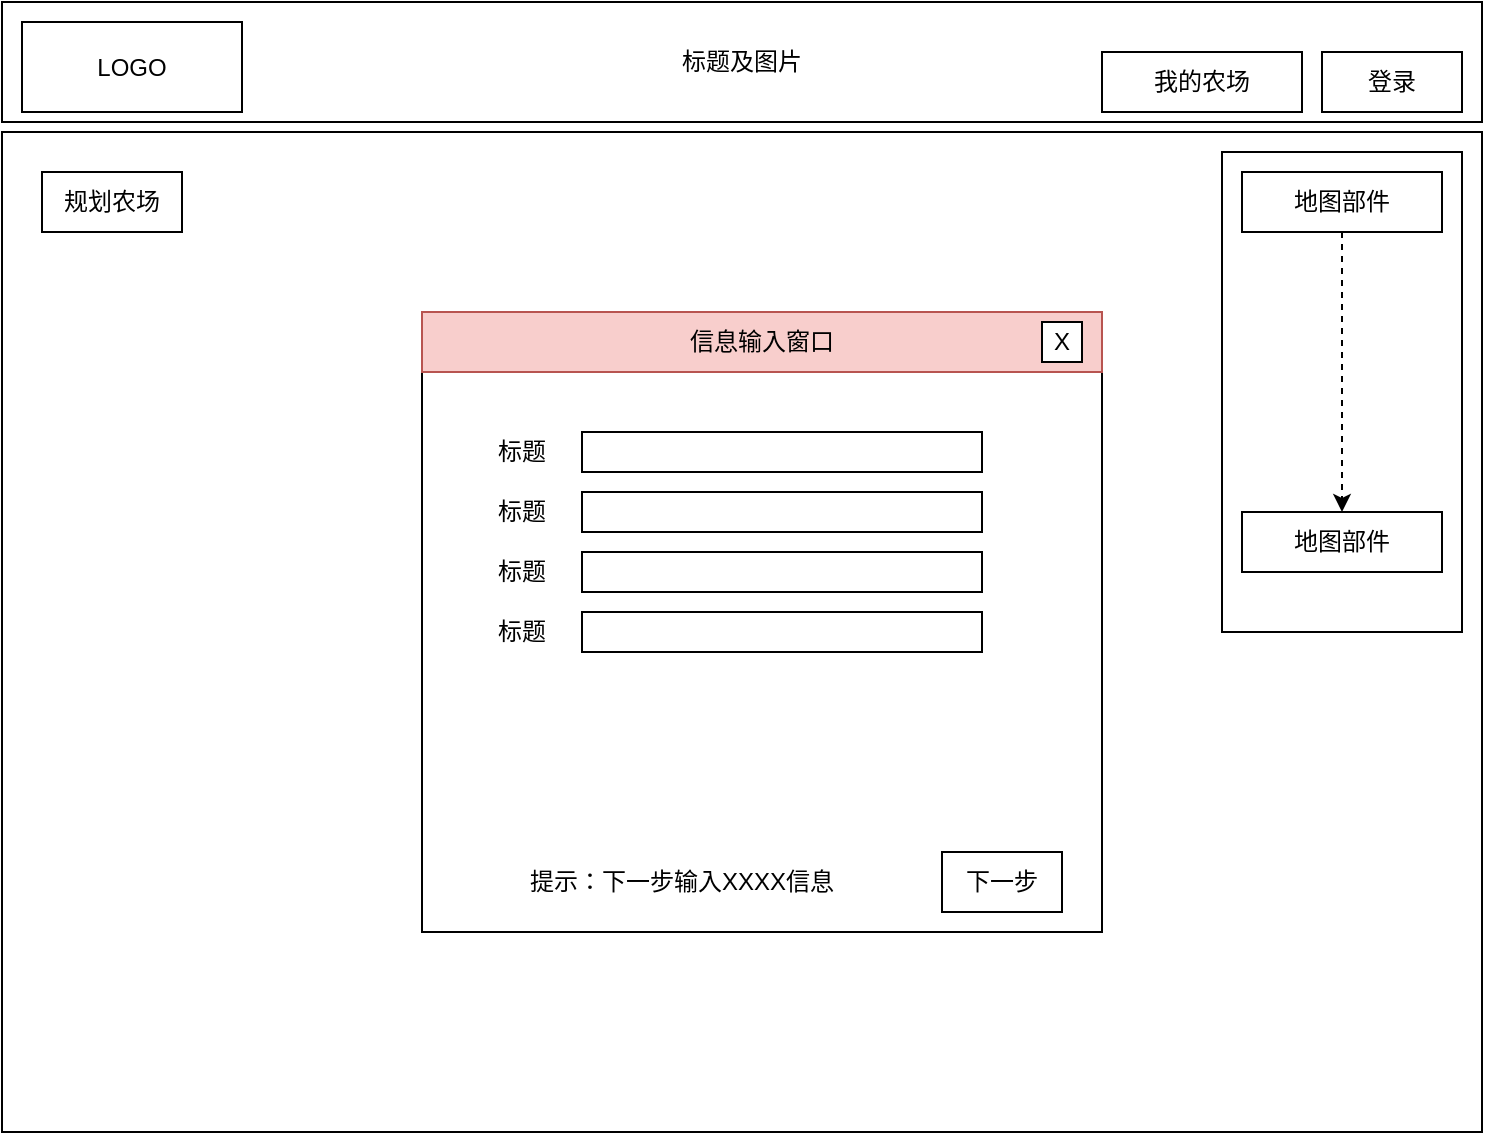 <mxfile version="10.6.7" type="github"><diagram id="euvuQ64YQRlOfD6urG-Z" name="Ã§Â¬Â¬Ã¤Â¸ÂÃ¤Â¸Âª"><mxGraphModel dx="1394" dy="2196" grid="1" gridSize="10" guides="1" tooltips="1" connect="1" arrows="1" fold="1" page="1" pageScale="1" pageWidth="850" pageHeight="1400" math="0" shadow="0"><root><mxCell id="0"/><mxCell id="1" parent="0"/><mxCell id="ufuv4vp76x21AXAbrVUj-1" value="地图" style="rounded=0;whiteSpace=wrap;html=1;" parent="1" vertex="1"><mxGeometry x="50" y="60" width="740" height="500" as="geometry"/></mxCell><mxCell id="ufuv4vp76x21AXAbrVUj-3" value="规划农场" style="rounded=0;whiteSpace=wrap;html=1;" parent="1" vertex="1"><mxGeometry x="70" y="80" width="70" height="30" as="geometry"/></mxCell><mxCell id="SXyBRhbtzxjb7w51Fomy-1" value="" style="group" parent="1" vertex="1" connectable="0"><mxGeometry x="50" y="-5" width="740" height="60" as="geometry"/></mxCell><mxCell id="ufuv4vp76x21AXAbrVUj-4" value="标题及图片" style="rounded=0;whiteSpace=wrap;html=1;" parent="SXyBRhbtzxjb7w51Fomy-1" vertex="1"><mxGeometry width="740" height="60" as="geometry"/></mxCell><mxCell id="ufuv4vp76x21AXAbrVUj-2" value="登录" style="rounded=0;whiteSpace=wrap;html=1;" parent="SXyBRhbtzxjb7w51Fomy-1" vertex="1"><mxGeometry x="660" y="25" width="70" height="30" as="geometry"/></mxCell><mxCell id="ufuv4vp76x21AXAbrVUj-5" value="LOGO" style="rounded=0;whiteSpace=wrap;html=1;" parent="SXyBRhbtzxjb7w51Fomy-1" vertex="1"><mxGeometry x="10" y="10" width="110" height="45" as="geometry"/></mxCell><mxCell id="olaKWCaBErf9prUHzePj-9" value="我的农场" style="rounded=0;whiteSpace=wrap;html=1;" parent="SXyBRhbtzxjb7w51Fomy-1" vertex="1"><mxGeometry x="550" y="25" width="100" height="30" as="geometry"/></mxCell><mxCell id="olaKWCaBErf9prUHzePj-1" value="" style="rounded=0;whiteSpace=wrap;html=1;" parent="1" vertex="1"><mxGeometry x="660" y="70" width="120" height="240" as="geometry"/></mxCell><mxCell id="olaKWCaBErf9prUHzePj-4" value="" style="edgeStyle=orthogonalEdgeStyle;rounded=0;orthogonalLoop=1;jettySize=auto;html=1;dashed=1;" parent="1" source="olaKWCaBErf9prUHzePj-2" target="olaKWCaBErf9prUHzePj-3" edge="1"><mxGeometry relative="1" as="geometry"/></mxCell><mxCell id="olaKWCaBErf9prUHzePj-2" value="地图部件" style="rounded=0;whiteSpace=wrap;html=1;" parent="1" vertex="1"><mxGeometry x="670" y="80" width="100" height="30" as="geometry"/></mxCell><mxCell id="olaKWCaBErf9prUHzePj-3" value="地图部件" style="rounded=0;whiteSpace=wrap;html=1;" parent="1" vertex="1"><mxGeometry x="670" y="250" width="100" height="30" as="geometry"/></mxCell><mxCell id="olaKWCaBErf9prUHzePj-5" value="" style="rounded=0;whiteSpace=wrap;html=1;" parent="1" vertex="1"><mxGeometry x="260" y="150" width="340" height="310" as="geometry"/></mxCell><mxCell id="olaKWCaBErf9prUHzePj-6" value="&lt;div style=&quot;text-align: left&quot;&gt;&lt;span&gt;信息输入窗口&lt;/span&gt;&lt;/div&gt;&lt;div style=&quot;text-align: left&quot;&gt;&lt;/div&gt;" style="rounded=0;whiteSpace=wrap;html=1;fillColor=#f8cecc;strokeColor=#b85450;" parent="1" vertex="1"><mxGeometry x="260" y="150" width="340" height="30" as="geometry"/></mxCell><mxCell id="olaKWCaBErf9prUHzePj-7" value="X" style="rounded=0;whiteSpace=wrap;html=1;" parent="1" vertex="1"><mxGeometry x="570" y="155" width="20" height="20" as="geometry"/></mxCell><mxCell id="olaKWCaBErf9prUHzePj-11" value="标题" style="text;html=1;strokeColor=none;fillColor=none;align=center;verticalAlign=middle;whiteSpace=wrap;rounded=0;" parent="1" vertex="1"><mxGeometry x="290" y="210" width="40" height="20" as="geometry"/></mxCell><mxCell id="olaKWCaBErf9prUHzePj-12" value="" style="rounded=0;whiteSpace=wrap;html=1;" parent="1" vertex="1"><mxGeometry x="340" y="210" width="200" height="20" as="geometry"/></mxCell><mxCell id="olaKWCaBErf9prUHzePj-13" value="标题" style="text;html=1;strokeColor=none;fillColor=none;align=center;verticalAlign=middle;whiteSpace=wrap;rounded=0;" parent="1" vertex="1"><mxGeometry x="290" y="240" width="40" height="20" as="geometry"/></mxCell><mxCell id="olaKWCaBErf9prUHzePj-14" value="" style="rounded=0;whiteSpace=wrap;html=1;" parent="1" vertex="1"><mxGeometry x="340" y="240" width="200" height="20" as="geometry"/></mxCell><mxCell id="olaKWCaBErf9prUHzePj-15" value="标题" style="text;html=1;strokeColor=none;fillColor=none;align=center;verticalAlign=middle;whiteSpace=wrap;rounded=0;" parent="1" vertex="1"><mxGeometry x="290" y="270" width="40" height="20" as="geometry"/></mxCell><mxCell id="olaKWCaBErf9prUHzePj-16" value="" style="rounded=0;whiteSpace=wrap;html=1;" parent="1" vertex="1"><mxGeometry x="340" y="270" width="200" height="20" as="geometry"/></mxCell><mxCell id="olaKWCaBErf9prUHzePj-17" value="标题" style="text;html=1;strokeColor=none;fillColor=none;align=center;verticalAlign=middle;whiteSpace=wrap;rounded=0;" parent="1" vertex="1"><mxGeometry x="290" y="300" width="40" height="20" as="geometry"/></mxCell><mxCell id="olaKWCaBErf9prUHzePj-18" value="" style="rounded=0;whiteSpace=wrap;html=1;" parent="1" vertex="1"><mxGeometry x="340" y="300" width="200" height="20" as="geometry"/></mxCell><mxCell id="olaKWCaBErf9prUHzePj-19" value="下一步" style="rounded=0;whiteSpace=wrap;html=1;" parent="1" vertex="1"><mxGeometry x="520" y="420" width="60" height="30" as="geometry"/></mxCell><mxCell id="olaKWCaBErf9prUHzePj-20" value="提示：下一步输入XXXX信息" style="text;html=1;strokeColor=none;fillColor=none;align=center;verticalAlign=middle;whiteSpace=wrap;rounded=0;" parent="1" vertex="1"><mxGeometry x="290" y="425" width="200" height="20" as="geometry"/></mxCell></root></mxGraphModel></diagram><diagram id="QuPyQwf_sgj3JaKca9PY" name="Ã§Â¬Â¬Ã¤ÂºÂÃ©Â¡Âµ"><mxGraphModel dx="1394" dy="2196" grid="1" gridSize="10" guides="1" tooltips="1" connect="1" arrows="1" fold="1" page="1" pageScale="1" pageWidth="850" pageHeight="1400" math="0" shadow="0"><root><mxCell id="W_VPPpdTTdLX5ruFPgIM-0"/><mxCell id="W_VPPpdTTdLX5ruFPgIM-1" parent="W_VPPpdTTdLX5ruFPgIM-0"/><mxCell id="P4OmpR-kM9ADNnHmj9zQ-0" value="" style="group" parent="W_VPPpdTTdLX5ruFPgIM-1" vertex="1" connectable="0"><mxGeometry x="60" y="-1360" width="740" height="60" as="geometry"/></mxCell><mxCell id="P4OmpR-kM9ADNnHmj9zQ-1" value="标题及图片" style="rounded=0;whiteSpace=wrap;html=1;" parent="P4OmpR-kM9ADNnHmj9zQ-0" vertex="1"><mxGeometry width="740" height="60" as="geometry"/></mxCell><mxCell id="P4OmpR-kM9ADNnHmj9zQ-2" value="登录" style="rounded=0;whiteSpace=wrap;html=1;" parent="P4OmpR-kM9ADNnHmj9zQ-0" vertex="1"><mxGeometry x="660" y="25" width="70" height="30" as="geometry"/></mxCell><mxCell id="P4OmpR-kM9ADNnHmj9zQ-3" value="LOGO" style="rounded=0;whiteSpace=wrap;html=1;" parent="P4OmpR-kM9ADNnHmj9zQ-0" vertex="1"><mxGeometry x="10" y="10" width="110" height="45" as="geometry"/></mxCell><mxCell id="NkgEC6Vr_SN9JP8BOKbI-0" value="" style="rounded=0;whiteSpace=wrap;html=1;" parent="W_VPPpdTTdLX5ruFPgIM-1" vertex="1"><mxGeometry x="60" y="-1290" width="740" height="500" as="geometry"/></mxCell><mxCell id="NkgEC6Vr_SN9JP8BOKbI-1" value="" style="rounded=0;whiteSpace=wrap;html=1;" parent="W_VPPpdTTdLX5ruFPgIM-1" vertex="1"><mxGeometry x="80" y="-1270" width="120" height="440" as="geometry"/></mxCell><mxCell id="NkgEC6Vr_SN9JP8BOKbI-5" value="" style="edgeStyle=orthogonalEdgeStyle;rounded=0;orthogonalLoop=1;jettySize=auto;html=1;dashed=1;" parent="W_VPPpdTTdLX5ruFPgIM-1" source="NkgEC6Vr_SN9JP8BOKbI-2" target="NkgEC6Vr_SN9JP8BOKbI-4" edge="1"><mxGeometry relative="1" as="geometry"/></mxCell><mxCell id="NkgEC6Vr_SN9JP8BOKbI-2" value="菜单项" style="rounded=0;whiteSpace=wrap;html=1;" parent="W_VPPpdTTdLX5ruFPgIM-1" vertex="1"><mxGeometry x="90" y="-1220" width="100" height="40" as="geometry"/></mxCell><mxCell id="NkgEC6Vr_SN9JP8BOKbI-4" value="菜单项" style="rounded=0;whiteSpace=wrap;html=1;" parent="W_VPPpdTTdLX5ruFPgIM-1" vertex="1"><mxGeometry x="90" y="-900" width="100" height="40" as="geometry"/></mxCell><mxCell id="NkgEC6Vr_SN9JP8BOKbI-3" value="系统管理菜单" style="rounded=0;whiteSpace=wrap;html=1;" parent="W_VPPpdTTdLX5ruFPgIM-1" vertex="1"><mxGeometry x="90" y="-1265" width="100" height="30" as="geometry"/></mxCell><mxCell id="NkgEC6Vr_SN9JP8BOKbI-7" value="表格及编辑界面" style="rounded=0;whiteSpace=wrap;html=1;" parent="W_VPPpdTTdLX5ruFPgIM-1" vertex="1"><mxGeometry x="220" y="-1270" width="560" height="460" as="geometry"/></mxCell></root></mxGraphModel></diagram><diagram id="p1WaBh1557cpU3ixCUSv" name="Ã§Â¬Â¬Ã¤Â¸ÂÃ©Â¡Âµ"><mxGraphModel dx="1394" dy="796" grid="1" gridSize="10" guides="1" tooltips="1" connect="1" arrows="1" fold="1" page="1" pageScale="1" pageWidth="850" pageHeight="1400" math="0" shadow="0"><root><mxCell id="Z0yujJhar7KKPwtXWhsG-0"/><mxCell id="Z0yujJhar7KKPwtXWhsG-1" parent="Z0yujJhar7KKPwtXWhsG-0"/><mxCell id="9rG9vOnqX74jgOTBp7OU-0" value="" style="rounded=0;whiteSpace=wrap;html=1;" parent="Z0yujJhar7KKPwtXWhsG-1" vertex="1"><mxGeometry x="260" y="150" width="340" height="310" as="geometry"/></mxCell><mxCell id="9rG9vOnqX74jgOTBp7OU-1" value="&lt;div style=&quot;text-align: left&quot;&gt;&lt;span&gt;效益分析&lt;/span&gt;&lt;/div&gt;&lt;div style=&quot;text-align: left&quot;&gt;&lt;/div&gt;" style="rounded=0;whiteSpace=wrap;html=1;fillColor=#f8cecc;strokeColor=#b85450;" parent="Z0yujJhar7KKPwtXWhsG-1" vertex="1"><mxGeometry x="260" y="150" width="340" height="30" as="geometry"/></mxCell><mxCell id="9rG9vOnqX74jgOTBp7OU-2" value="X" style="rounded=0;whiteSpace=wrap;html=1;" parent="Z0yujJhar7KKPwtXWhsG-1" vertex="1"><mxGeometry x="570" y="155" width="20" height="20" as="geometry"/></mxCell><mxCell id="9rG9vOnqX74jgOTBp7OU-3" value="标题1" style="text;html=1;strokeColor=none;fillColor=none;align=center;verticalAlign=middle;whiteSpace=wrap;rounded=0;" parent="Z0yujJhar7KKPwtXWhsG-1" vertex="1"><mxGeometry x="290" y="210" width="40" height="20" as="geometry"/></mxCell><mxCell id="9rG9vOnqX74jgOTBp7OU-4" value="" style="rounded=0;whiteSpace=wrap;html=1;" parent="Z0yujJhar7KKPwtXWhsG-1" vertex="1"><mxGeometry x="340" y="210" width="210" height="20" as="geometry"/></mxCell><mxCell id="9rG9vOnqX74jgOTBp7OU-5" value="标题2" style="text;html=1;strokeColor=none;fillColor=none;align=center;verticalAlign=middle;whiteSpace=wrap;rounded=0;" parent="Z0yujJhar7KKPwtXWhsG-1" vertex="1"><mxGeometry x="290" y="240" width="40" height="20" as="geometry"/></mxCell><mxCell id="9rG9vOnqX74jgOTBp7OU-6" value="" style="rounded=0;whiteSpace=wrap;html=1;" parent="Z0yujJhar7KKPwtXWhsG-1" vertex="1"><mxGeometry x="340" y="240" width="210" height="20" as="geometry"/></mxCell><mxCell id="9rG9vOnqX74jgOTBp7OU-7" value="标题3" style="text;html=1;strokeColor=none;fillColor=none;align=center;verticalAlign=middle;whiteSpace=wrap;rounded=0;" parent="Z0yujJhar7KKPwtXWhsG-1" vertex="1"><mxGeometry x="290" y="270" width="40" height="20" as="geometry"/></mxCell><mxCell id="9rG9vOnqX74jgOTBp7OU-8" value="" style="rounded=0;whiteSpace=wrap;html=1;" parent="Z0yujJhar7KKPwtXWhsG-1" vertex="1"><mxGeometry x="340" y="270" width="210" height="20" as="geometry"/></mxCell><mxCell id="9rG9vOnqX74jgOTBp7OU-9" value="标题4" style="text;html=1;strokeColor=none;fillColor=none;align=center;verticalAlign=middle;whiteSpace=wrap;rounded=0;" parent="Z0yujJhar7KKPwtXWhsG-1" vertex="1"><mxGeometry x="290" y="300" width="40" height="20" as="geometry"/></mxCell><mxCell id="9rG9vOnqX74jgOTBp7OU-10" value="" style="rounded=0;whiteSpace=wrap;html=1;" parent="Z0yujJhar7KKPwtXWhsG-1" vertex="1"><mxGeometry x="340" y="300" width="210" height="20" as="geometry"/></mxCell><mxCell id="9rG9vOnqX74jgOTBp7OU-11" value="推荐模式" style="rounded=0;whiteSpace=wrap;html=1;" parent="Z0yujJhar7KKPwtXWhsG-1" vertex="1"><mxGeometry x="370" y="410" width="90" height="30" as="geometry"/></mxCell><mxCell id="9rG9vOnqX74jgOTBp7OU-13" value="手动模式" style="rounded=0;whiteSpace=wrap;html=1;" parent="Z0yujJhar7KKPwtXWhsG-1" vertex="1"><mxGeometry x="490" y="410" width="90" height="30" as="geometry"/></mxCell></root></mxGraphModel></diagram><diagram id="0q2kf0HV5f18tNr5M2bS" name="Ã§Â¬Â¬Ã¥ÂÂÃ©Â¡Âµ"><mxGraphModel dx="1394" dy="796" grid="1" gridSize="10" guides="1" tooltips="1" connect="1" arrows="1" fold="1" page="1" pageScale="1" pageWidth="850" pageHeight="1400" math="0" shadow="0"><root><mxCell id="HNGQCgra-WDx3QaAUV6w-0"/><mxCell id="HNGQCgra-WDx3QaAUV6w-1" parent="HNGQCgra-WDx3QaAUV6w-0"/><mxCell id="HNGQCgra-WDx3QaAUV6w-16" value="" style="rounded=0;whiteSpace=wrap;html=1;dashed=1;" parent="HNGQCgra-WDx3QaAUV6w-1" vertex="1"><mxGeometry x="580" y="20" width="220" height="340" as="geometry"/></mxCell><mxCell id="HNGQCgra-WDx3QaAUV6w-15" value="" style="rounded=0;whiteSpace=wrap;html=1;dashed=1;" parent="HNGQCgra-WDx3QaAUV6w-1" vertex="1"><mxGeometry x="290" y="20" width="220" height="330" as="geometry"/></mxCell><mxCell id="HNGQCgra-WDx3QaAUV6w-14" value="" style="rounded=0;whiteSpace=wrap;html=1;dashed=1;" parent="HNGQCgra-WDx3QaAUV6w-1" vertex="1"><mxGeometry x="40" y="20" width="190" height="330" as="geometry"/></mxCell><mxCell id="HNGQCgra-WDx3QaAUV6w-2" value="前端浏览器" style="rounded=0;whiteSpace=wrap;html=1;" parent="HNGQCgra-WDx3QaAUV6w-1" vertex="1"><mxGeometry x="75" y="210" width="120" height="60" as="geometry"/></mxCell><mxCell id="HNGQCgra-WDx3QaAUV6w-3" value="业务逻辑接口" style="rounded=0;whiteSpace=wrap;html=1;" parent="HNGQCgra-WDx3QaAUV6w-1" vertex="1"><mxGeometry x="340" y="210" width="120" height="60" as="geometry"/></mxCell><mxCell id="HNGQCgra-WDx3QaAUV6w-4" value="数据库数据存储" style="rounded=0;whiteSpace=wrap;html=1;" parent="HNGQCgra-WDx3QaAUV6w-1" vertex="1"><mxGeometry x="630" y="210" width="120" height="60" as="geometry"/></mxCell><mxCell id="HNGQCgra-WDx3QaAUV6w-9" value="用户" style="rounded=0;whiteSpace=wrap;html=1;fillColor=#f8cecc;strokeColor=#b85450;" parent="HNGQCgra-WDx3QaAUV6w-1" vertex="1"><mxGeometry x="75" y="40" width="120" height="60" as="geometry"/></mxCell><mxCell id="HNGQCgra-WDx3QaAUV6w-10" value="逻辑业务层" style="rounded=0;whiteSpace=wrap;html=1;fillColor=#dae8fc;strokeColor=#6c8ebf;" parent="HNGQCgra-WDx3QaAUV6w-1" vertex="1"><mxGeometry x="340" y="40" width="120" height="60" as="geometry"/></mxCell><mxCell id="HNGQCgra-WDx3QaAUV6w-12" value="数据" style="rounded=0;whiteSpace=wrap;html=1;fillColor=#d5e8d4;strokeColor=#82b366;" parent="HNGQCgra-WDx3QaAUV6w-1" vertex="1"><mxGeometry x="620" y="40" width="120" height="60" as="geometry"/></mxCell><mxCell id="HNGQCgra-WDx3QaAUV6w-17" value="" style="shape=flexArrow;endArrow=classic;startArrow=classic;html=1;width=6;startSize=9;exitX=1;exitY=0.5;exitDx=0;exitDy=0;" parent="HNGQCgra-WDx3QaAUV6w-1" source="HNGQCgra-WDx3QaAUV6w-2" target="HNGQCgra-WDx3QaAUV6w-3" edge="1"><mxGeometry width="50" height="50" relative="1" as="geometry"><mxPoint x="250" y="170" as="sourcePoint"/><mxPoint x="300" y="120" as="targetPoint"/></mxGeometry></mxCell><mxCell id="HNGQCgra-WDx3QaAUV6w-19" value="" style="shape=flexArrow;endArrow=classic;startArrow=classic;html=1;exitX=1;exitY=0.5;exitDx=0;exitDy=0;" parent="HNGQCgra-WDx3QaAUV6w-1" source="HNGQCgra-WDx3QaAUV6w-3" target="HNGQCgra-WDx3QaAUV6w-4" edge="1"><mxGeometry width="50" height="50" relative="1" as="geometry"><mxPoint x="510" y="188" as="sourcePoint"/><mxPoint x="570" y="254" as="targetPoint"/></mxGeometry></mxCell><mxCell id="HNGQCgra-WDx3QaAUV6w-20" style="edgeStyle=orthogonalEdgeStyle;rounded=0;orthogonalLoop=1;jettySize=auto;html=1;exitX=0.5;exitY=1;exitDx=0;exitDy=0;entryX=0.75;entryY=1;entryDx=0;entryDy=0;" parent="HNGQCgra-WDx3QaAUV6w-1" source="HNGQCgra-WDx3QaAUV6w-4" target="HNGQCgra-WDx3QaAUV6w-4" edge="1"><mxGeometry relative="1" as="geometry"/></mxCell><mxCell id="HNGQCgra-WDx3QaAUV6w-22" value="" style="shape=flexArrow;endArrow=classic;startArrow=classic;html=1;exitX=0.5;exitY=0;exitDx=0;exitDy=0;" parent="HNGQCgra-WDx3QaAUV6w-1" source="HNGQCgra-WDx3QaAUV6w-2" target="HNGQCgra-WDx3QaAUV6w-9" edge="1"><mxGeometry width="50" height="50" relative="1" as="geometry"><mxPoint x="120" y="160" as="sourcePoint"/><mxPoint x="170" y="110" as="targetPoint"/></mxGeometry></mxCell></root></mxGraphModel></diagram><diagram id="DxFI5mPtj1A9yBsJZpEe" name="Ã§Â¬Â¬ 5 Ã©Â¡Âµ"><mxGraphModel dx="1640" dy="2336" grid="1" gridSize="10" guides="1" tooltips="1" connect="1" arrows="1" fold="1" page="1" pageScale="1" pageWidth="850" pageHeight="1400" math="0" shadow="0"><root><mxCell id="PDtwzR1U1f8VVQ2ns8pB-0"/><mxCell id="PDtwzR1U1f8VVQ2ns8pB-1" parent="PDtwzR1U1f8VVQ2ns8pB-0"/><mxCell id="PDtwzR1U1f8VVQ2ns8pB-2" value="" style="rounded=0;whiteSpace=wrap;html=1;dashed=1;fillColor=#dae8fc;strokeColor=#6c8ebf;" parent="PDtwzR1U1f8VVQ2ns8pB-1" vertex="1"><mxGeometry x="40" y="45" width="820" height="330" as="geometry"/></mxCell><mxCell id="PDtwzR1U1f8VVQ2ns8pB-3" value="应用层" style="rounded=0;whiteSpace=wrap;html=1;horizontal=1;" parent="PDtwzR1U1f8VVQ2ns8pB-1" vertex="1"><mxGeometry x="50" y="55" width="60" height="305" as="geometry"/></mxCell><mxCell id="PDtwzR1U1f8VVQ2ns8pB-4" value="" style="rounded=0;whiteSpace=wrap;html=1;fillColor=#f8cecc;strokeColor=#b85450;" parent="PDtwzR1U1f8VVQ2ns8pB-1" vertex="1"><mxGeometry x="40" y="450" width="820" height="90" as="geometry"/></mxCell><mxCell id="PDtwzR1U1f8VVQ2ns8pB-5" value="业务层" style="rounded=0;whiteSpace=wrap;html=1;" parent="PDtwzR1U1f8VVQ2ns8pB-1" vertex="1"><mxGeometry x="50" y="465" width="60" height="60" as="geometry"/></mxCell><mxCell id="PDtwzR1U1f8VVQ2ns8pB-6" value="" style="rounded=0;whiteSpace=wrap;html=1;fillColor=#dae8fc;strokeColor=#6c8ebf;" parent="PDtwzR1U1f8VVQ2ns8pB-1" vertex="1"><mxGeometry x="35" y="636.5" width="820" height="87" as="geometry"/></mxCell><mxCell id="PDtwzR1U1f8VVQ2ns8pB-7" value="数据层" style="rounded=0;whiteSpace=wrap;html=1;" parent="PDtwzR1U1f8VVQ2ns8pB-1" vertex="1"><mxGeometry x="45" y="650" width="65" height="60" as="geometry"/></mxCell><mxCell id="a2dOLDNoCPKGrPqzHMY9-1" value="农场规划设计软件" style="rounded=0;whiteSpace=wrap;html=1;dashed=1;fillColor=#1ba1e2;strokeColor=#006EAF;fontColor=#ffffff;" parent="PDtwzR1U1f8VVQ2ns8pB-1" vertex="1"><mxGeometry x="40" y="-15" width="820" height="50" as="geometry"/></mxCell><mxCell id="a2dOLDNoCPKGrPqzHMY9-8" value="" style="edgeStyle=orthogonalEdgeStyle;rounded=0;orthogonalLoop=1;jettySize=auto;html=1;" parent="PDtwzR1U1f8VVQ2ns8pB-1" source="a2dOLDNoCPKGrPqzHMY9-4" target="a2dOLDNoCPKGrPqzHMY9-7" edge="1"><mxGeometry relative="1" as="geometry"/></mxCell><mxCell id="a2dOLDNoCPKGrPqzHMY9-4" value="农场规划" style="rounded=0;whiteSpace=wrap;html=1;" parent="PDtwzR1U1f8VVQ2ns8pB-1" vertex="1"><mxGeometry x="120" y="55" width="120" height="40" as="geometry"/></mxCell><mxCell id="a2dOLDNoCPKGrPqzHMY9-10" value="" style="edgeStyle=orthogonalEdgeStyle;rounded=0;orthogonalLoop=1;jettySize=auto;html=1;" parent="PDtwzR1U1f8VVQ2ns8pB-1" source="a2dOLDNoCPKGrPqzHMY9-7" target="a2dOLDNoCPKGrPqzHMY9-9" edge="1"><mxGeometry relative="1" as="geometry"/></mxCell><mxCell id="a2dOLDNoCPKGrPqzHMY9-7" value="输入农场信息&lt;br&gt;或者选择农场&lt;br&gt;" style="rounded=0;whiteSpace=wrap;html=1;" parent="PDtwzR1U1f8VVQ2ns8pB-1" vertex="1"><mxGeometry x="270" y="55" width="120" height="40" as="geometry"/></mxCell><mxCell id="a2dOLDNoCPKGrPqzHMY9-12" value="" style="edgeStyle=orthogonalEdgeStyle;rounded=0;orthogonalLoop=1;jettySize=auto;html=1;" parent="PDtwzR1U1f8VVQ2ns8pB-1" source="a2dOLDNoCPKGrPqzHMY9-9" target="a2dOLDNoCPKGrPqzHMY9-11" edge="1"><mxGeometry relative="1" as="geometry"/></mxCell><mxCell id="a2dOLDNoCPKGrPqzHMY9-9" value="修改约束条件" style="rounded=0;whiteSpace=wrap;html=1;" parent="PDtwzR1U1f8VVQ2ns8pB-1" vertex="1"><mxGeometry x="420" y="55" width="120" height="40" as="geometry"/></mxCell><mxCell id="a2dOLDNoCPKGrPqzHMY9-14" value="" style="edgeStyle=orthogonalEdgeStyle;rounded=0;orthogonalLoop=1;jettySize=auto;html=1;" parent="PDtwzR1U1f8VVQ2ns8pB-1" source="a2dOLDNoCPKGrPqzHMY9-11" target="a2dOLDNoCPKGrPqzHMY9-13" edge="1"><mxGeometry relative="1" as="geometry"/></mxCell><mxCell id="a2dOLDNoCPKGrPqzHMY9-11" value="计算分析" style="rounded=0;whiteSpace=wrap;html=1;" parent="PDtwzR1U1f8VVQ2ns8pB-1" vertex="1"><mxGeometry x="570" y="55" width="120" height="40" as="geometry"/></mxCell><mxCell id="a2dOLDNoCPKGrPqzHMY9-13" value="浏览规划成果" style="rounded=0;whiteSpace=wrap;html=1;" parent="PDtwzR1U1f8VVQ2ns8pB-1" vertex="1"><mxGeometry x="729.5" y="54" width="120" height="40" as="geometry"/></mxCell><mxCell id="a2dOLDNoCPKGrPqzHMY9-5" value="系统管理" style="rounded=0;whiteSpace=wrap;html=1;" parent="PDtwzR1U1f8VVQ2ns8pB-1" vertex="1"><mxGeometry x="120" y="177.5" width="120" height="40" as="geometry"/></mxCell><mxCell id="a2dOLDNoCPKGrPqzHMY9-15" value="" style="strokeWidth=2;html=1;shape=mxgraph.flowchart.annotation_2;align=left;pointerEvents=1" parent="PDtwzR1U1f8VVQ2ns8pB-1" vertex="1"><mxGeometry x="240" y="155" width="50" height="100" as="geometry"/></mxCell><mxCell id="a2dOLDNoCPKGrPqzHMY9-16" value="基础信息维护" style="rounded=0;whiteSpace=wrap;html=1;" parent="PDtwzR1U1f8VVQ2ns8pB-1" vertex="1"><mxGeometry x="290" y="137.5" width="95" height="30" as="geometry"/></mxCell><mxCell id="a2dOLDNoCPKGrPqzHMY9-22" value="" style="edgeStyle=orthogonalEdgeStyle;rounded=0;orthogonalLoop=1;jettySize=auto;html=1;" parent="PDtwzR1U1f8VVQ2ns8pB-1" source="a2dOLDNoCPKGrPqzHMY9-19" target="a2dOLDNoCPKGrPqzHMY9-21" edge="1"><mxGeometry relative="1" as="geometry"/></mxCell><mxCell id="a2dOLDNoCPKGrPqzHMY9-19" value="农场信息" style="rounded=0;whiteSpace=wrap;html=1;" parent="PDtwzR1U1f8VVQ2ns8pB-1" vertex="1"><mxGeometry x="290" y="240" width="95" height="30" as="geometry"/></mxCell><mxCell id="a2dOLDNoCPKGrPqzHMY9-24" value="" style="edgeStyle=orthogonalEdgeStyle;rounded=0;orthogonalLoop=1;jettySize=auto;html=1;" parent="PDtwzR1U1f8VVQ2ns8pB-1" source="a2dOLDNoCPKGrPqzHMY9-21" target="a2dOLDNoCPKGrPqzHMY9-23" edge="1"><mxGeometry relative="1" as="geometry"/></mxCell><mxCell id="a2dOLDNoCPKGrPqzHMY9-21" value="浏览规划成果" style="rounded=0;whiteSpace=wrap;html=1;" parent="PDtwzR1U1f8VVQ2ns8pB-1" vertex="1"><mxGeometry x="412.5" y="238.5" width="95" height="30" as="geometry"/></mxCell><mxCell id="a2dOLDNoCPKGrPqzHMY9-26" value="" style="edgeStyle=orthogonalEdgeStyle;rounded=0;orthogonalLoop=1;jettySize=auto;html=1;" parent="PDtwzR1U1f8VVQ2ns8pB-1" source="a2dOLDNoCPKGrPqzHMY9-23" target="a2dOLDNoCPKGrPqzHMY9-25" edge="1"><mxGeometry relative="1" as="geometry"/></mxCell><mxCell id="a2dOLDNoCPKGrPqzHMY9-23" value="比较规划方案" style="rounded=0;whiteSpace=wrap;html=1;" parent="PDtwzR1U1f8VVQ2ns8pB-1" vertex="1"><mxGeometry x="535" y="238.5" width="95" height="30" as="geometry"/></mxCell><mxCell id="a2dOLDNoCPKGrPqzHMY9-25" value="输出指定方案" style="rounded=0;whiteSpace=wrap;html=1;" parent="PDtwzR1U1f8VVQ2ns8pB-1" vertex="1"><mxGeometry x="657.5" y="238.5" width="95" height="30" as="geometry"/></mxCell><mxCell id="a2dOLDNoCPKGrPqzHMY9-27" value="" style="strokeWidth=2;html=1;shape=mxgraph.flowchart.annotation_2;align=left;pointerEvents=1" parent="PDtwzR1U1f8VVQ2ns8pB-1" vertex="1"><mxGeometry x="385" y="121" width="55" height="78" as="geometry"/></mxCell><mxCell id="a2dOLDNoCPKGrPqzHMY9-28" value="区域管理" style="rounded=0;whiteSpace=wrap;html=1;" parent="PDtwzR1U1f8VVQ2ns8pB-1" vertex="1"><mxGeometry x="445" y="112.5" width="95" height="30" as="geometry"/></mxCell><mxCell id="a2dOLDNoCPKGrPqzHMY9-29" value="农作物管理" style="rounded=0;whiteSpace=wrap;html=1;" parent="PDtwzR1U1f8VVQ2ns8pB-1" vertex="1"><mxGeometry x="550" y="112.5" width="95" height="30" as="geometry"/></mxCell><mxCell id="a2dOLDNoCPKGrPqzHMY9-31" value="养殖动物管理" style="rounded=0;whiteSpace=wrap;html=1;" parent="PDtwzR1U1f8VVQ2ns8pB-1" vertex="1"><mxGeometry x="655" y="112.5" width="95" height="30" as="geometry"/></mxCell><mxCell id="a2dOLDNoCPKGrPqzHMY9-33" value="气候区管理" style="rounded=0;whiteSpace=wrap;html=1;" parent="PDtwzR1U1f8VVQ2ns8pB-1" vertex="1"><mxGeometry x="755" y="112.5" width="95" height="30" as="geometry"/></mxCell><mxCell id="a2dOLDNoCPKGrPqzHMY9-34" value="土质适合养殖的动物" style="rounded=0;whiteSpace=wrap;html=1;" parent="PDtwzR1U1f8VVQ2ns8pB-1" vertex="1"><mxGeometry x="445" y="147.5" width="95" height="30" as="geometry"/></mxCell><mxCell id="a2dOLDNoCPKGrPqzHMY9-35" value="土质适合种植的作物管理" style="rounded=0;whiteSpace=wrap;html=1;" parent="PDtwzR1U1f8VVQ2ns8pB-1" vertex="1"><mxGeometry x="550" y="147.5" width="95" height="30" as="geometry"/></mxCell><mxCell id="a2dOLDNoCPKGrPqzHMY9-36" value="土壤质地管理" style="rounded=0;whiteSpace=wrap;html=1;" parent="PDtwzR1U1f8VVQ2ns8pB-1" vertex="1"><mxGeometry x="655" y="147.5" width="95" height="30" as="geometry"/></mxCell><mxCell id="a2dOLDNoCPKGrPqzHMY9-37" value="土壤养分管理" style="rounded=0;whiteSpace=wrap;html=1;" parent="PDtwzR1U1f8VVQ2ns8pB-1" vertex="1"><mxGeometry x="755" y="146.5" width="95" height="30" as="geometry"/></mxCell><mxCell id="a2dOLDNoCPKGrPqzHMY9-38" value="气候区适合养殖&lt;br&gt;的动物&lt;br&gt;" style="rounded=0;whiteSpace=wrap;html=1;" parent="PDtwzR1U1f8VVQ2ns8pB-1" vertex="1"><mxGeometry x="445" y="186.5" width="95" height="30" as="geometry"/></mxCell><mxCell id="a2dOLDNoCPKGrPqzHMY9-39" value="气候区适合种植的作物" style="rounded=0;whiteSpace=wrap;html=1;" parent="PDtwzR1U1f8VVQ2ns8pB-1" vertex="1"><mxGeometry x="550" y="186.5" width="95" height="30" as="geometry"/></mxCell><mxCell id="a2dOLDNoCPKGrPqzHMY9-40" value="土壤养分等级管理" style="rounded=0;whiteSpace=wrap;html=1;" parent="PDtwzR1U1f8VVQ2ns8pB-1" vertex="1"><mxGeometry x="655" y="186.5" width="95" height="30" as="geometry"/></mxCell><mxCell id="a2dOLDNoCPKGrPqzHMY9-41" value="调查管理" style="rounded=0;whiteSpace=wrap;html=1;" parent="PDtwzR1U1f8VVQ2ns8pB-1" vertex="1"><mxGeometry x="755" y="186" width="95" height="30" as="geometry"/></mxCell><mxCell id="a2dOLDNoCPKGrPqzHMY9-42" value="" style="strokeWidth=2;html=1;shape=mxgraph.flowchart.annotation_1;align=left;pointerEvents=1" parent="PDtwzR1U1f8VVQ2ns8pB-1" vertex="1"><mxGeometry x="265" y="255" width="25" height="50" as="geometry"/></mxCell><mxCell id="a2dOLDNoCPKGrPqzHMY9-43" value="角色管理" style="rounded=0;whiteSpace=wrap;html=1;" parent="PDtwzR1U1f8VVQ2ns8pB-1" vertex="1"><mxGeometry x="290" y="290" width="95" height="30" as="geometry"/></mxCell><mxCell id="a2dOLDNoCPKGrPqzHMY9-44" value="用户管理" style="rounded=0;whiteSpace=wrap;html=1;" parent="PDtwzR1U1f8VVQ2ns8pB-1" vertex="1"><mxGeometry x="412.5" y="290" width="95" height="30" as="geometry"/></mxCell><mxCell id="a2dOLDNoCPKGrPqzHMY9-46" value="" style="strokeWidth=2;html=1;shape=mxgraph.flowchart.annotation_1;align=left;pointerEvents=1" parent="PDtwzR1U1f8VVQ2ns8pB-1" vertex="1"><mxGeometry x="265" y="305" width="25" height="50" as="geometry"/></mxCell><mxCell id="a2dOLDNoCPKGrPqzHMY9-49" value="" style="edgeStyle=orthogonalEdgeStyle;rounded=0;orthogonalLoop=1;jettySize=auto;html=1;" parent="PDtwzR1U1f8VVQ2ns8pB-1" source="a2dOLDNoCPKGrPqzHMY9-47" target="a2dOLDNoCPKGrPqzHMY9-48" edge="1"><mxGeometry relative="1" as="geometry"/></mxCell><mxCell id="a2dOLDNoCPKGrPqzHMY9-47" value="常用部件管理" style="rounded=0;whiteSpace=wrap;html=1;" parent="PDtwzR1U1f8VVQ2ns8pB-1" vertex="1"><mxGeometry x="290" y="337.5" width="95" height="30" as="geometry"/></mxCell><mxCell id="a2dOLDNoCPKGrPqzHMY9-48" value="种植类部件" style="rounded=0;whiteSpace=wrap;html=1;" parent="PDtwzR1U1f8VVQ2ns8pB-1" vertex="1"><mxGeometry x="413" y="338" width="97" height="30" as="geometry"/></mxCell><mxCell id="a2dOLDNoCPKGrPqzHMY9-50" value="养殖厂类部件" style="rounded=0;whiteSpace=wrap;html=1;" parent="PDtwzR1U1f8VVQ2ns8pB-1" vertex="1"><mxGeometry x="517.5" y="338" width="90" height="30" as="geometry"/></mxCell><mxCell id="a2dOLDNoCPKGrPqzHMY9-52" value="生产车间部件" style="rounded=0;whiteSpace=wrap;html=1;" parent="PDtwzR1U1f8VVQ2ns8pB-1" vertex="1"><mxGeometry x="615" y="337.5" width="85" height="30" as="geometry"/></mxCell><mxCell id="a2dOLDNoCPKGrPqzHMY9-54" value="蔬菜部件" style="rounded=0;whiteSpace=wrap;html=1;" parent="PDtwzR1U1f8VVQ2ns8pB-1" vertex="1"><mxGeometry x="705" y="338" width="70" height="30" as="geometry"/></mxCell><mxCell id="a2dOLDNoCPKGrPqzHMY9-55" value="其他部件" style="rounded=0;whiteSpace=wrap;html=1;" parent="PDtwzR1U1f8VVQ2ns8pB-1" vertex="1"><mxGeometry x="780" y="337.5" width="70" height="30" as="geometry"/></mxCell><mxCell id="a2dOLDNoCPKGrPqzHMY9-57" value="基础信息接口" style="rounded=0;whiteSpace=wrap;html=1;" parent="PDtwzR1U1f8VVQ2ns8pB-1" vertex="1"><mxGeometry x="200" y="465" width="120" height="60" as="geometry"/></mxCell><mxCell id="a2dOLDNoCPKGrPqzHMY9-58" value="农场信息接口" style="rounded=0;whiteSpace=wrap;html=1;" parent="PDtwzR1U1f8VVQ2ns8pB-1" vertex="1"><mxGeometry x="337.5" y="465" width="120" height="60" as="geometry"/></mxCell><mxCell id="a2dOLDNoCPKGrPqzHMY9-59" value="部件接口" style="rounded=0;whiteSpace=wrap;html=1;" parent="PDtwzR1U1f8VVQ2ns8pB-1" vertex="1"><mxGeometry x="480" y="465" width="120" height="60" as="geometry"/></mxCell><mxCell id="a2dOLDNoCPKGrPqzHMY9-60" value="数据层" style="rounded=0;whiteSpace=wrap;html=1;" parent="PDtwzR1U1f8VVQ2ns8pB-1" vertex="1"><mxGeometry x="200" y="650" width="120" height="60" as="geometry"/></mxCell><mxCell id="a2dOLDNoCPKGrPqzHMY9-61" value="" style="shape=flexArrow;endArrow=classic;startArrow=classic;html=1;" parent="PDtwzR1U1f8VVQ2ns8pB-1" edge="1"><mxGeometry width="50" height="50" relative="1" as="geometry"><mxPoint x="80" y="450" as="sourcePoint"/><mxPoint x="80" y="370" as="targetPoint"/></mxGeometry></mxCell><mxCell id="a2dOLDNoCPKGrPqzHMY9-62" value="" style="shape=flexArrow;endArrow=classic;startArrow=classic;html=1;exitX=0.055;exitY=0.04;exitDx=0;exitDy=0;exitPerimeter=0;" parent="PDtwzR1U1f8VVQ2ns8pB-1" source="PDtwzR1U1f8VVQ2ns8pB-6" edge="1"><mxGeometry width="50" height="50" relative="1" as="geometry"><mxPoint x="90" y="580" as="sourcePoint"/><mxPoint x="80" y="540" as="targetPoint"/></mxGeometry></mxCell></root></mxGraphModel></diagram><diagram id="nmLRgXeImKxcUMOK2nbQ" name="系统功能模块"><mxGraphModel dx="961" dy="549" grid="1" gridSize="10" guides="1" tooltips="1" connect="1" arrows="1" fold="1" page="1" pageScale="1" pageWidth="827" pageHeight="1169" math="0" shadow="0"><root><mxCell id="wIhaDG4CJ79kHz3n-ArJ-0"/><mxCell id="wIhaDG4CJ79kHz3n-ArJ-1" parent="wIhaDG4CJ79kHz3n-ArJ-0"/><mxCell id="_sStVvcOq6c1PZXe5EUN-54" value="" style="edgeStyle=orthogonalEdgeStyle;rounded=0;orthogonalLoop=1;jettySize=auto;html=1;" edge="1" parent="wIhaDG4CJ79kHz3n-ArJ-1" source="_sStVvcOq6c1PZXe5EUN-2"><mxGeometry relative="1" as="geometry"><mxPoint x="150" y="495" as="targetPoint"/><Array as="points"><mxPoint x="537" y="472"/><mxPoint x="150" y="472"/></Array></mxGeometry></mxCell><mxCell id="_sStVvcOq6c1PZXe5EUN-2" value="农场规划设计软件" style="rounded=0;whiteSpace=wrap;html=1;dashed=1;fillColor=#1ba1e2;strokeColor=#006EAF;fontColor=#ffffff;" vertex="1" parent="wIhaDG4CJ79kHz3n-ArJ-1"><mxGeometry x="127" y="400" width="820" height="50" as="geometry"/></mxCell><mxCell id="_sStVvcOq6c1PZXe5EUN-4" value="农场规划设计" style="rounded=0;whiteSpace=wrap;html=1;" vertex="1" parent="wIhaDG4CJ79kHz3n-ArJ-1"><mxGeometry x="980" y="582.5" width="20" height="85" as="geometry"/></mxCell><mxCell id="_sStVvcOq6c1PZXe5EUN-6" value="输入农场信息&lt;br&gt;或者选择农场&lt;br&gt;" style="rounded=0;whiteSpace=wrap;html=1;" vertex="1" parent="wIhaDG4CJ79kHz3n-ArJ-1"><mxGeometry x="920" y="582.5" width="20" height="85" as="geometry"/></mxCell><mxCell id="_sStVvcOq6c1PZXe5EUN-8" value="修改约束条件" style="rounded=0;whiteSpace=wrap;html=1;" vertex="1" parent="wIhaDG4CJ79kHz3n-ArJ-1"><mxGeometry x="950" y="582.5" width="20" height="85" as="geometry"/></mxCell><mxCell id="_sStVvcOq6c1PZXe5EUN-10" value="计算分析" style="rounded=0;whiteSpace=wrap;html=1;" vertex="1" parent="wIhaDG4CJ79kHz3n-ArJ-1"><mxGeometry x="860" y="592.5" width="20" height="85" as="geometry"/></mxCell><mxCell id="_sStVvcOq6c1PZXe5EUN-11" value="浏览规划成果" style="rounded=0;whiteSpace=wrap;html=1;" vertex="1" parent="wIhaDG4CJ79kHz3n-ArJ-1"><mxGeometry x="789.5" y="605" width="20" height="85" as="geometry"/></mxCell><mxCell id="_sStVvcOq6c1PZXe5EUN-12" value="系统管理" style="rounded=0;whiteSpace=wrap;html=1;" vertex="1" parent="wIhaDG4CJ79kHz3n-ArJ-1"><mxGeometry x="59.5" y="176.5" width="120" height="40" as="geometry"/></mxCell><mxCell id="_sStVvcOq6c1PZXe5EUN-13" value="" style="strokeWidth=2;html=1;shape=mxgraph.flowchart.annotation_2;align=left;pointerEvents=1" vertex="1" parent="wIhaDG4CJ79kHz3n-ArJ-1"><mxGeometry x="179.5" y="154" width="50" height="100" as="geometry"/></mxCell><mxCell id="_sStVvcOq6c1PZXe5EUN-17" value="" style="edgeStyle=orthogonalEdgeStyle;rounded=0;orthogonalLoop=1;jettySize=auto;html=1;" edge="1" parent="wIhaDG4CJ79kHz3n-ArJ-1" source="_sStVvcOq6c1PZXe5EUN-18" target="_sStVvcOq6c1PZXe5EUN-20"><mxGeometry relative="1" as="geometry"/></mxCell><mxCell id="_sStVvcOq6c1PZXe5EUN-18" value="浏览规划成果" style="rounded=0;whiteSpace=wrap;html=1;" vertex="1" parent="wIhaDG4CJ79kHz3n-ArJ-1"><mxGeometry x="352" y="237.5" width="20" height="85" as="geometry"/></mxCell><mxCell id="_sStVvcOq6c1PZXe5EUN-19" value="" style="edgeStyle=orthogonalEdgeStyle;rounded=0;orthogonalLoop=1;jettySize=auto;html=1;" edge="1" parent="wIhaDG4CJ79kHz3n-ArJ-1" source="_sStVvcOq6c1PZXe5EUN-20" target="_sStVvcOq6c1PZXe5EUN-21"><mxGeometry relative="1" as="geometry"/></mxCell><mxCell id="_sStVvcOq6c1PZXe5EUN-20" value="比较规划方案" style="rounded=0;whiteSpace=wrap;html=1;" vertex="1" parent="wIhaDG4CJ79kHz3n-ArJ-1"><mxGeometry x="474.5" y="237.5" width="20" height="85" as="geometry"/></mxCell><mxCell id="_sStVvcOq6c1PZXe5EUN-21" value="输出指定方案" style="rounded=0;whiteSpace=wrap;html=1;" vertex="1" parent="wIhaDG4CJ79kHz3n-ArJ-1"><mxGeometry x="597" y="237.5" width="20" height="85" as="geometry"/></mxCell><mxCell id="_sStVvcOq6c1PZXe5EUN-22" value="" style="strokeWidth=2;html=1;shape=mxgraph.flowchart.annotation_2;align=left;pointerEvents=1" vertex="1" parent="wIhaDG4CJ79kHz3n-ArJ-1"><mxGeometry x="324.5" y="120" width="55" height="78" as="geometry"/></mxCell><mxCell id="_sStVvcOq6c1PZXe5EUN-24" value="农作物管理" style="rounded=0;whiteSpace=wrap;html=1;" vertex="1" parent="wIhaDG4CJ79kHz3n-ArJ-1"><mxGeometry x="489.5" y="111.5" width="20" height="85" as="geometry"/></mxCell><mxCell id="_sStVvcOq6c1PZXe5EUN-28" value="土质适合种植的作物管理" style="rounded=0;whiteSpace=wrap;html=1;" vertex="1" parent="wIhaDG4CJ79kHz3n-ArJ-1"><mxGeometry x="806.5" y="130" width="20" height="85" as="geometry"/></mxCell><mxCell id="_sStVvcOq6c1PZXe5EUN-34" value="调查管理" style="rounded=0;whiteSpace=wrap;html=1;" vertex="1" parent="wIhaDG4CJ79kHz3n-ArJ-1"><mxGeometry x="694.5" y="185" width="20" height="85" as="geometry"/></mxCell><mxCell id="_sStVvcOq6c1PZXe5EUN-35" value="" style="strokeWidth=2;html=1;shape=mxgraph.flowchart.annotation_1;align=left;pointerEvents=1" vertex="1" parent="wIhaDG4CJ79kHz3n-ArJ-1"><mxGeometry x="204.5" y="254" width="25" height="50" as="geometry"/></mxCell><mxCell id="_sStVvcOq6c1PZXe5EUN-38" value="" style="strokeWidth=2;html=1;shape=mxgraph.flowchart.annotation_1;align=left;pointerEvents=1" vertex="1" parent="wIhaDG4CJ79kHz3n-ArJ-1"><mxGeometry x="204.5" y="304" width="25" height="50" as="geometry"/></mxCell><mxCell id="_sStVvcOq6c1PZXe5EUN-41" value="种植类部件" style="rounded=0;whiteSpace=wrap;html=1;" vertex="1" parent="wIhaDG4CJ79kHz3n-ArJ-1"><mxGeometry x="352.5" y="337" width="20" height="85" as="geometry"/></mxCell><mxCell id="_sStVvcOq6c1PZXe5EUN-42" value="养殖厂类部件" style="rounded=0;whiteSpace=wrap;html=1;" vertex="1" parent="wIhaDG4CJ79kHz3n-ArJ-1"><mxGeometry x="457" y="337" width="20" height="85" as="geometry"/></mxCell><mxCell id="_sStVvcOq6c1PZXe5EUN-43" value="生产车间部件" style="rounded=0;whiteSpace=wrap;html=1;" vertex="1" parent="wIhaDG4CJ79kHz3n-ArJ-1"><mxGeometry x="554.5" y="336.5" width="20" height="85" as="geometry"/></mxCell><mxCell id="_sStVvcOq6c1PZXe5EUN-44" value="蔬菜部件" style="rounded=0;whiteSpace=wrap;html=1;" vertex="1" parent="wIhaDG4CJ79kHz3n-ArJ-1"><mxGeometry x="644.5" y="337" width="20" height="85" as="geometry"/></mxCell><mxCell id="_sStVvcOq6c1PZXe5EUN-45" value="其他部件" style="rounded=0;whiteSpace=wrap;html=1;" vertex="1" parent="wIhaDG4CJ79kHz3n-ArJ-1"><mxGeometry x="719.5" y="336.5" width="20" height="85" as="geometry"/></mxCell><mxCell id="_sStVvcOq6c1PZXe5EUN-52" value="农场运营分析" style="rounded=0;whiteSpace=wrap;html=1;" vertex="1" parent="wIhaDG4CJ79kHz3n-ArJ-1"><mxGeometry x="830" y="499.5" width="20" height="85" as="geometry"/></mxCell><mxCell id="_sStVvcOq6c1PZXe5EUN-115" value="" style="group" vertex="1" connectable="0" parent="wIhaDG4CJ79kHz3n-ArJ-1"><mxGeometry x="530" y="494.5" width="217.5" height="260.5" as="geometry"/></mxCell><mxCell id="_sStVvcOq6c1PZXe5EUN-16" value="农场管理&lt;br&gt;" style="rounded=0;whiteSpace=wrap;html=1;" vertex="1" parent="_sStVvcOq6c1PZXe5EUN-115"><mxGeometry x="103" width="20" height="100" as="geometry"/></mxCell><mxCell id="_sStVvcOq6c1PZXe5EUN-112" value="农场设备管理&lt;br&gt;" style="rounded=0;whiteSpace=wrap;html=1;" vertex="1" parent="_sStVvcOq6c1PZXe5EUN-115"><mxGeometry x="197.5" y="160.5" width="20" height="100" as="geometry"/></mxCell><mxCell id="_sStVvcOq6c1PZXe5EUN-113" value="" style="edgeStyle=orthogonalEdgeStyle;rounded=0;orthogonalLoop=1;jettySize=auto;html=1;exitX=0.5;exitY=1;exitDx=0;exitDy=0;" edge="1" parent="_sStVvcOq6c1PZXe5EUN-115" source="_sStVvcOq6c1PZXe5EUN-16" target="_sStVvcOq6c1PZXe5EUN-112"><mxGeometry relative="1" as="geometry"/></mxCell><mxCell id="_sStVvcOq6c1PZXe5EUN-110" value="农场农作物&lt;br&gt;" style="rounded=0;whiteSpace=wrap;html=1;" vertex="1" parent="_sStVvcOq6c1PZXe5EUN-115"><mxGeometry x="172.5" y="160.5" width="20" height="100" as="geometry"/></mxCell><mxCell id="_sStVvcOq6c1PZXe5EUN-111" value="" style="edgeStyle=orthogonalEdgeStyle;rounded=0;orthogonalLoop=1;jettySize=auto;html=1;exitX=0.5;exitY=1;exitDx=0;exitDy=0;" edge="1" parent="_sStVvcOq6c1PZXe5EUN-115" source="_sStVvcOq6c1PZXe5EUN-16" target="_sStVvcOq6c1PZXe5EUN-110"><mxGeometry relative="1" as="geometry"/></mxCell><mxCell id="_sStVvcOq6c1PZXe5EUN-108" value="农场养殖&lt;br&gt;" style="rounded=0;whiteSpace=wrap;html=1;" vertex="1" parent="_sStVvcOq6c1PZXe5EUN-115"><mxGeometry x="147.5" y="160.5" width="20" height="100" as="geometry"/></mxCell><mxCell id="_sStVvcOq6c1PZXe5EUN-109" value="" style="edgeStyle=orthogonalEdgeStyle;rounded=0;orthogonalLoop=1;jettySize=auto;html=1;exitX=0.5;exitY=1;exitDx=0;exitDy=0;" edge="1" parent="_sStVvcOq6c1PZXe5EUN-115" source="_sStVvcOq6c1PZXe5EUN-16" target="_sStVvcOq6c1PZXe5EUN-108"><mxGeometry relative="1" as="geometry"/></mxCell><mxCell id="_sStVvcOq6c1PZXe5EUN-106" value="农场&lt;br&gt;道路管理&lt;br&gt;" style="rounded=0;whiteSpace=wrap;html=1;" vertex="1" parent="_sStVvcOq6c1PZXe5EUN-115"><mxGeometry x="123" y="160.5" width="20" height="100" as="geometry"/></mxCell><mxCell id="_sStVvcOq6c1PZXe5EUN-107" value="" style="edgeStyle=orthogonalEdgeStyle;rounded=0;orthogonalLoop=1;jettySize=auto;html=1;exitX=0.5;exitY=1;exitDx=0;exitDy=0;" edge="1" parent="_sStVvcOq6c1PZXe5EUN-115" source="_sStVvcOq6c1PZXe5EUN-16" target="_sStVvcOq6c1PZXe5EUN-106"><mxGeometry relative="1" as="geometry"/></mxCell><mxCell id="_sStVvcOq6c1PZXe5EUN-101" value="农场水利管理&lt;br&gt;" style="rounded=0;whiteSpace=wrap;html=1;" vertex="1" parent="_sStVvcOq6c1PZXe5EUN-115"><mxGeometry x="97.5" y="160.5" width="20" height="100" as="geometry"/></mxCell><mxCell id="_sStVvcOq6c1PZXe5EUN-102" value="" style="edgeStyle=orthogonalEdgeStyle;rounded=0;orthogonalLoop=1;jettySize=auto;html=1;" edge="1" parent="_sStVvcOq6c1PZXe5EUN-115" source="_sStVvcOq6c1PZXe5EUN-16" target="_sStVvcOq6c1PZXe5EUN-101"><mxGeometry relative="1" as="geometry"/></mxCell><mxCell id="_sStVvcOq6c1PZXe5EUN-99" value="水调查数据&lt;br&gt;" style="rounded=0;whiteSpace=wrap;html=1;" vertex="1" parent="_sStVvcOq6c1PZXe5EUN-115"><mxGeometry x="73" y="160.5" width="20" height="100" as="geometry"/></mxCell><mxCell id="_sStVvcOq6c1PZXe5EUN-100" value="" style="edgeStyle=orthogonalEdgeStyle;rounded=0;orthogonalLoop=1;jettySize=auto;html=1;exitX=0.5;exitY=1;exitDx=0;exitDy=0;" edge="1" parent="_sStVvcOq6c1PZXe5EUN-115" source="_sStVvcOq6c1PZXe5EUN-16" target="_sStVvcOq6c1PZXe5EUN-99"><mxGeometry relative="1" as="geometry"/></mxCell><mxCell id="_sStVvcOq6c1PZXe5EUN-97" value="&lt;br&gt;土壤调查数据&lt;br&gt;" style="rounded=0;whiteSpace=wrap;html=1;" vertex="1" parent="_sStVvcOq6c1PZXe5EUN-115"><mxGeometry x="47.5" y="160.5" width="20" height="100" as="geometry"/></mxCell><mxCell id="_sStVvcOq6c1PZXe5EUN-98" value="" style="edgeStyle=orthogonalEdgeStyle;rounded=0;orthogonalLoop=1;jettySize=auto;html=1;exitX=0.5;exitY=1;exitDx=0;exitDy=0;" edge="1" parent="_sStVvcOq6c1PZXe5EUN-115" source="_sStVvcOq6c1PZXe5EUN-16" target="_sStVvcOq6c1PZXe5EUN-97"><mxGeometry relative="1" as="geometry"/></mxCell><mxCell id="_sStVvcOq6c1PZXe5EUN-95" value="房屋管理&lt;br&gt;" style="rounded=0;whiteSpace=wrap;html=1;" vertex="1" parent="_sStVvcOq6c1PZXe5EUN-115"><mxGeometry x="23" y="160.5" width="20" height="100" as="geometry"/></mxCell><mxCell id="_sStVvcOq6c1PZXe5EUN-96" value="" style="edgeStyle=orthogonalEdgeStyle;rounded=0;orthogonalLoop=1;jettySize=auto;html=1;exitX=0.5;exitY=1;exitDx=0;exitDy=0;" edge="1" parent="_sStVvcOq6c1PZXe5EUN-115" source="_sStVvcOq6c1PZXe5EUN-16" target="_sStVvcOq6c1PZXe5EUN-95"><mxGeometry relative="1" as="geometry"/></mxCell><mxCell id="_sStVvcOq6c1PZXe5EUN-93" value="农场&lt;br&gt;信息管理&lt;br&gt;" style="rounded=0;whiteSpace=wrap;html=1;" vertex="1" parent="_sStVvcOq6c1PZXe5EUN-115"><mxGeometry y="160.5" width="20" height="100" as="geometry"/></mxCell><mxCell id="_sStVvcOq6c1PZXe5EUN-94" value="" style="edgeStyle=orthogonalEdgeStyle;rounded=0;orthogonalLoop=1;jettySize=auto;html=1;exitX=0.5;exitY=1;exitDx=0;exitDy=0;" edge="1" parent="_sStVvcOq6c1PZXe5EUN-115" source="_sStVvcOq6c1PZXe5EUN-16" target="_sStVvcOq6c1PZXe5EUN-93"><mxGeometry relative="1" as="geometry"/></mxCell><mxCell id="_sStVvcOq6c1PZXe5EUN-116" value="" style="group" vertex="1" connectable="0" parent="wIhaDG4CJ79kHz3n-ArJ-1"><mxGeometry x="308" y="494.5" width="210.5" height="415" as="geometry"/></mxCell><mxCell id="_sStVvcOq6c1PZXe5EUN-14" value="基础信息管理" style="rounded=0;whiteSpace=wrap;html=1;" vertex="1" parent="_sStVvcOq6c1PZXe5EUN-116"><mxGeometry x="81" width="20" height="100" as="geometry"/></mxCell><mxCell id="_sStVvcOq6c1PZXe5EUN-75" value="养殖动物管理" style="rounded=0;whiteSpace=wrap;html=1;" vertex="1" parent="_sStVvcOq6c1PZXe5EUN-116"><mxGeometry x="37" y="160.5" width="20" height="100" as="geometry"/></mxCell><mxCell id="_sStVvcOq6c1PZXe5EUN-76" value="" style="edgeStyle=orthogonalEdgeStyle;rounded=0;orthogonalLoop=1;jettySize=auto;html=1;exitX=0.5;exitY=1;exitDx=0;exitDy=0;" edge="1" parent="_sStVvcOq6c1PZXe5EUN-116" source="_sStVvcOq6c1PZXe5EUN-14" target="_sStVvcOq6c1PZXe5EUN-75"><mxGeometry relative="1" as="geometry"/></mxCell><mxCell id="_sStVvcOq6c1PZXe5EUN-73" value="农作物管理" style="rounded=0;whiteSpace=wrap;html=1;" vertex="1" parent="_sStVvcOq6c1PZXe5EUN-116"><mxGeometry y="160.5" width="20" height="100" as="geometry"/></mxCell><mxCell id="_sStVvcOq6c1PZXe5EUN-74" value="" style="edgeStyle=orthogonalEdgeStyle;rounded=0;orthogonalLoop=1;jettySize=auto;html=1;exitX=0.5;exitY=1;exitDx=0;exitDy=0;" edge="1" parent="_sStVvcOq6c1PZXe5EUN-116" source="_sStVvcOq6c1PZXe5EUN-14" target="_sStVvcOq6c1PZXe5EUN-73"><mxGeometry relative="1" as="geometry"/></mxCell><mxCell id="_sStVvcOq6c1PZXe5EUN-26" value="区域管理" style="rounded=0;whiteSpace=wrap;html=1;" vertex="1" parent="_sStVvcOq6c1PZXe5EUN-116"><mxGeometry x="167.5" y="160.5" width="20" height="100" as="geometry"/></mxCell><mxCell id="_sStVvcOq6c1PZXe5EUN-84" value="" style="edgeStyle=orthogonalEdgeStyle;rounded=0;orthogonalLoop=1;jettySize=auto;html=1;exitX=0.5;exitY=1;exitDx=0;exitDy=0;" edge="1" parent="_sStVvcOq6c1PZXe5EUN-116" source="_sStVvcOq6c1PZXe5EUN-14" target="_sStVvcOq6c1PZXe5EUN-26"><mxGeometry relative="1" as="geometry"/></mxCell><mxCell id="_sStVvcOq6c1PZXe5EUN-87" value="适合种植作物" style="rounded=0;whiteSpace=wrap;html=1;" vertex="1" parent="_sStVvcOq6c1PZXe5EUN-116"><mxGeometry x="190.5" y="315" width="20" height="100" as="geometry"/></mxCell><mxCell id="_sStVvcOq6c1PZXe5EUN-88" value="" style="edgeStyle=orthogonalEdgeStyle;rounded=0;orthogonalLoop=1;jettySize=auto;html=1;exitX=0.5;exitY=1;exitDx=0;exitDy=0;" edge="1" parent="_sStVvcOq6c1PZXe5EUN-116" source="_sStVvcOq6c1PZXe5EUN-26" target="_sStVvcOq6c1PZXe5EUN-87"><mxGeometry relative="1" as="geometry"/></mxCell><mxCell id="_sStVvcOq6c1PZXe5EUN-85" value="气候区管理" style="rounded=0;whiteSpace=wrap;html=1;" vertex="1" parent="_sStVvcOq6c1PZXe5EUN-116"><mxGeometry x="144.5" y="315" width="20" height="100" as="geometry"/></mxCell><mxCell id="_sStVvcOq6c1PZXe5EUN-86" value="" style="edgeStyle=orthogonalEdgeStyle;rounded=0;orthogonalLoop=1;jettySize=auto;html=1;exitX=0.5;exitY=1;exitDx=0;exitDy=0;" edge="1" parent="_sStVvcOq6c1PZXe5EUN-116" source="_sStVvcOq6c1PZXe5EUN-26" target="_sStVvcOq6c1PZXe5EUN-85"><mxGeometry relative="1" as="geometry"/></mxCell><mxCell id="_sStVvcOq6c1PZXe5EUN-32" value="区域管理" style="rounded=0;whiteSpace=wrap;html=1;" vertex="1" parent="_sStVvcOq6c1PZXe5EUN-116"><mxGeometry x="167.5" y="315" width="20" height="100" as="geometry"/></mxCell><mxCell id="_sStVvcOq6c1PZXe5EUN-91" value="" style="edgeStyle=orthogonalEdgeStyle;rounded=0;orthogonalLoop=1;jettySize=auto;html=1;" edge="1" parent="_sStVvcOq6c1PZXe5EUN-116" source="_sStVvcOq6c1PZXe5EUN-26" target="_sStVvcOq6c1PZXe5EUN-32"><mxGeometry relative="1" as="geometry"/></mxCell><mxCell id="_sStVvcOq6c1PZXe5EUN-77" value="土壤管理" style="rounded=0;whiteSpace=wrap;html=1;" vertex="1" parent="_sStVvcOq6c1PZXe5EUN-116"><mxGeometry x="81" y="160.5" width="20" height="100" as="geometry"/></mxCell><mxCell id="_sStVvcOq6c1PZXe5EUN-79" value="" style="edgeStyle=orthogonalEdgeStyle;rounded=0;orthogonalLoop=1;jettySize=auto;html=1;" edge="1" parent="_sStVvcOq6c1PZXe5EUN-116" source="_sStVvcOq6c1PZXe5EUN-14" target="_sStVvcOq6c1PZXe5EUN-77"><mxGeometry relative="1" as="geometry"/></mxCell><mxCell id="_sStVvcOq6c1PZXe5EUN-89" value="适合种植作物" style="rounded=0;whiteSpace=wrap;html=1;" vertex="1" parent="_sStVvcOq6c1PZXe5EUN-116"><mxGeometry x="57" y="315" width="20" height="100" as="geometry"/></mxCell><mxCell id="_sStVvcOq6c1PZXe5EUN-90" value="" style="edgeStyle=orthogonalEdgeStyle;rounded=0;orthogonalLoop=1;jettySize=auto;html=1;exitX=0.5;exitY=1;exitDx=0;exitDy=0;" edge="1" parent="_sStVvcOq6c1PZXe5EUN-116" source="_sStVvcOq6c1PZXe5EUN-77" target="_sStVvcOq6c1PZXe5EUN-89"><mxGeometry relative="1" as="geometry"/></mxCell><mxCell id="_sStVvcOq6c1PZXe5EUN-82" value="养分&lt;br&gt;等级管理" style="rounded=0;whiteSpace=wrap;html=1;" vertex="1" parent="_sStVvcOq6c1PZXe5EUN-116"><mxGeometry x="104.5" y="315" width="20" height="100" as="geometry"/></mxCell><mxCell id="_sStVvcOq6c1PZXe5EUN-83" value="" style="edgeStyle=orthogonalEdgeStyle;rounded=0;orthogonalLoop=1;jettySize=auto;html=1;exitX=0.5;exitY=1;exitDx=0;exitDy=0;" edge="1" parent="_sStVvcOq6c1PZXe5EUN-116" source="_sStVvcOq6c1PZXe5EUN-77" target="_sStVvcOq6c1PZXe5EUN-82"><mxGeometry relative="1" as="geometry"/></mxCell><mxCell id="_sStVvcOq6c1PZXe5EUN-80" value="土壤质地管理" style="rounded=0;whiteSpace=wrap;html=1;" vertex="1" parent="_sStVvcOq6c1PZXe5EUN-116"><mxGeometry x="81" y="315" width="20" height="100" as="geometry"/></mxCell><mxCell id="_sStVvcOq6c1PZXe5EUN-81" value="" style="edgeStyle=orthogonalEdgeStyle;rounded=0;orthogonalLoop=1;jettySize=auto;html=1;" edge="1" parent="_sStVvcOq6c1PZXe5EUN-116" source="_sStVvcOq6c1PZXe5EUN-77" target="_sStVvcOq6c1PZXe5EUN-80"><mxGeometry relative="1" as="geometry"/></mxCell><mxCell id="_sStVvcOq6c1PZXe5EUN-127" value="" style="group" vertex="1" connectable="0" parent="wIhaDG4CJ79kHz3n-ArJ-1"><mxGeometry x="127" y="495" width="43" height="235" as="geometry"/></mxCell><mxCell id="_sStVvcOq6c1PZXe5EUN-37" value="用户管理" style="rounded=0;whiteSpace=wrap;html=1;" vertex="1" parent="_sStVvcOq6c1PZXe5EUN-127"><mxGeometry x="13" width="20" height="100" as="geometry"/></mxCell><mxCell id="_sStVvcOq6c1PZXe5EUN-125" value="角色管理" style="rounded=0;whiteSpace=wrap;html=1;" vertex="1" parent="_sStVvcOq6c1PZXe5EUN-127"><mxGeometry y="135" width="20" height="100" as="geometry"/></mxCell><mxCell id="_sStVvcOq6c1PZXe5EUN-126" value="" style="edgeStyle=orthogonalEdgeStyle;rounded=0;orthogonalLoop=1;jettySize=auto;html=1;" edge="1" parent="_sStVvcOq6c1PZXe5EUN-127" source="_sStVvcOq6c1PZXe5EUN-37" target="_sStVvcOq6c1PZXe5EUN-125"><mxGeometry relative="1" as="geometry"/></mxCell><mxCell id="_sStVvcOq6c1PZXe5EUN-72" style="edgeStyle=orthogonalEdgeStyle;rounded=0;orthogonalLoop=1;jettySize=auto;html=1;exitX=1;exitY=0.25;exitDx=0;exitDy=0;" edge="1" parent="_sStVvcOq6c1PZXe5EUN-127" source="_sStVvcOq6c1PZXe5EUN-60"><mxGeometry relative="1" as="geometry"><mxPoint x="32.667" y="151.167" as="targetPoint"/></mxGeometry></mxCell><mxCell id="_sStVvcOq6c1PZXe5EUN-60" value="用户管理" style="rounded=0;whiteSpace=wrap;html=1;" vertex="1" parent="_sStVvcOq6c1PZXe5EUN-127"><mxGeometry x="23" y="135" width="20" height="100" as="geometry"/></mxCell><mxCell id="_sStVvcOq6c1PZXe5EUN-124" value="" style="edgeStyle=orthogonalEdgeStyle;rounded=0;orthogonalLoop=1;jettySize=auto;html=1;" edge="1" parent="_sStVvcOq6c1PZXe5EUN-127" source="_sStVvcOq6c1PZXe5EUN-37" target="_sStVvcOq6c1PZXe5EUN-60"><mxGeometry relative="1" as="geometry"/></mxCell><mxCell id="_sStVvcOq6c1PZXe5EUN-129" value="&lt;p&gt;常用部件管理&lt;br&gt;&lt;/p&gt;" style="rounded=0;whiteSpace=wrap;html=1;" vertex="1" parent="wIhaDG4CJ79kHz3n-ArJ-1"><mxGeometry x="159.5" y="810" width="20" height="100" as="geometry"/></mxCell><mxCell id="_sStVvcOq6c1PZXe5EUN-130" value="" style="edgeStyle=orthogonalEdgeStyle;rounded=0;orthogonalLoop=1;jettySize=auto;html=1;entryX=0.5;entryY=0;entryDx=0;entryDy=0;" edge="1" parent="wIhaDG4CJ79kHz3n-ArJ-1" source="_sStVvcOq6c1PZXe5EUN-120" target="_sStVvcOq6c1PZXe5EUN-129"><mxGeometry relative="1" as="geometry"><Array as="points"><mxPoint x="207" y="770"/><mxPoint x="169" y="770"/></Array></mxGeometry></mxCell><mxCell id="_sStVvcOq6c1PZXe5EUN-143" value="" style="edgeStyle=orthogonalEdgeStyle;rounded=0;orthogonalLoop=1;jettySize=auto;html=1;" edge="1" parent="wIhaDG4CJ79kHz3n-ArJ-1" source="_sStVvcOq6c1PZXe5EUN-46" target="_sStVvcOq6c1PZXe5EUN-120"><mxGeometry relative="1" as="geometry"><Array as="points"><mxPoint x="229" y="610"/><mxPoint x="215" y="610"/></Array></mxGeometry></mxCell><mxCell id="_sStVvcOq6c1PZXe5EUN-46" value="&lt;p&gt;&lt;span&gt;&lt;font face=&quot;宋体&quot;&gt;配置管理&lt;/font&gt;&lt;/span&gt;&lt;/p&gt;" style="rounded=0;whiteSpace=wrap;html=1;" vertex="1" parent="wIhaDG4CJ79kHz3n-ArJ-1"><mxGeometry x="222.5" y="495" width="20" height="100" as="geometry"/></mxCell><mxCell id="_sStVvcOq6c1PZXe5EUN-142" value="&lt;p&gt;&lt;span&gt;&lt;font face=&quot;宋体&quot;&gt;配置管理&lt;/font&gt;&lt;/span&gt;&lt;/p&gt;" style="rounded=0;whiteSpace=wrap;html=1;" vertex="1" parent="wIhaDG4CJ79kHz3n-ArJ-1"><mxGeometry x="290" y="930" width="20" height="100" as="geometry"/></mxCell><mxCell id="_sStVvcOq6c1PZXe5EUN-132" value="" style="edgeStyle=orthogonalEdgeStyle;rounded=0;orthogonalLoop=1;jettySize=auto;html=1;entryX=0.5;entryY=0;entryDx=0;entryDy=0;" edge="1" parent="wIhaDG4CJ79kHz3n-ArJ-1" source="_sStVvcOq6c1PZXe5EUN-120" target="_sStVvcOq6c1PZXe5EUN-131"><mxGeometry relative="1" as="geometry"><Array as="points"><mxPoint x="207" y="770"/><mxPoint x="194" y="770"/></Array></mxGeometry></mxCell><mxCell id="_sStVvcOq6c1PZXe5EUN-134" value="" style="edgeStyle=orthogonalEdgeStyle;rounded=0;orthogonalLoop=1;jettySize=auto;html=1;exitX=0.5;exitY=1;exitDx=0;exitDy=0;entryX=0.5;entryY=0;entryDx=0;entryDy=0;" edge="1" parent="wIhaDG4CJ79kHz3n-ArJ-1" source="_sStVvcOq6c1PZXe5EUN-120" target="_sStVvcOq6c1PZXe5EUN-133"><mxGeometry relative="1" as="geometry"><Array as="points"><mxPoint x="214" y="770"/><mxPoint x="220" y="770"/></Array></mxGeometry></mxCell><mxCell id="_sStVvcOq6c1PZXe5EUN-135" value="" style="edgeStyle=orthogonalEdgeStyle;rounded=0;orthogonalLoop=1;jettySize=auto;html=1;entryX=0.5;entryY=0;entryDx=0;entryDy=0;" edge="1" parent="wIhaDG4CJ79kHz3n-ArJ-1" source="_sStVvcOq6c1PZXe5EUN-120" target="_sStVvcOq6c1PZXe5EUN-136"><mxGeometry relative="1" as="geometry"><mxPoint x="240" y="810" as="targetPoint"/><Array as="points"><mxPoint x="207" y="770"/><mxPoint x="249" y="770"/><mxPoint x="249" y="790"/></Array></mxGeometry></mxCell><mxCell id="_sStVvcOq6c1PZXe5EUN-120" value="&lt;p&gt;常用部件管理&lt;br&gt;&lt;/p&gt;" style="rounded=0;whiteSpace=wrap;html=1;" vertex="1" parent="wIhaDG4CJ79kHz3n-ArJ-1"><mxGeometry x="197" y="627.5" width="20" height="100" as="geometry"/></mxCell><mxCell id="_sStVvcOq6c1PZXe5EUN-133" value="&lt;p&gt;常用部件管理&lt;br&gt;&lt;/p&gt;" style="rounded=0;whiteSpace=wrap;html=1;" vertex="1" parent="wIhaDG4CJ79kHz3n-ArJ-1"><mxGeometry x="211.5" y="810" width="20" height="100" as="geometry"/></mxCell><mxCell id="_sStVvcOq6c1PZXe5EUN-131" value="&lt;p&gt;常用部件管理&lt;br&gt;&lt;/p&gt;" style="rounded=0;whiteSpace=wrap;html=1;" vertex="1" parent="wIhaDG4CJ79kHz3n-ArJ-1"><mxGeometry x="184.5" y="810" width="20" height="100" as="geometry"/></mxCell><mxCell id="_sStVvcOq6c1PZXe5EUN-118" value="&lt;p&gt;&lt;span&gt;&lt;font face=&quot;宋体&quot;&gt;配置管理&lt;/font&gt;&lt;/span&gt;&lt;/p&gt;" style="rounded=0;whiteSpace=wrap;html=1;" vertex="1" parent="wIhaDG4CJ79kHz3n-ArJ-1"><mxGeometry x="242.5" y="627.5" width="20" height="100" as="geometry"/></mxCell><mxCell id="_sStVvcOq6c1PZXe5EUN-119" value="" style="edgeStyle=orthogonalEdgeStyle;rounded=0;orthogonalLoop=1;jettySize=auto;html=1;" edge="1" parent="wIhaDG4CJ79kHz3n-ArJ-1" source="_sStVvcOq6c1PZXe5EUN-46" target="_sStVvcOq6c1PZXe5EUN-118"><mxGeometry relative="1" as="geometry"><Array as="points"><mxPoint x="229" y="610"/><mxPoint x="251" y="610"/></Array></mxGeometry></mxCell><mxCell id="_sStVvcOq6c1PZXe5EUN-136" value="&lt;p&gt;常用部件管理&lt;br&gt;&lt;/p&gt;" style="rounded=0;whiteSpace=wrap;html=1;" vertex="1" parent="wIhaDG4CJ79kHz3n-ArJ-1"><mxGeometry x="238.5" y="810" width="20" height="100" as="geometry"/></mxCell></root></mxGraphModel></diagram></mxfile>
